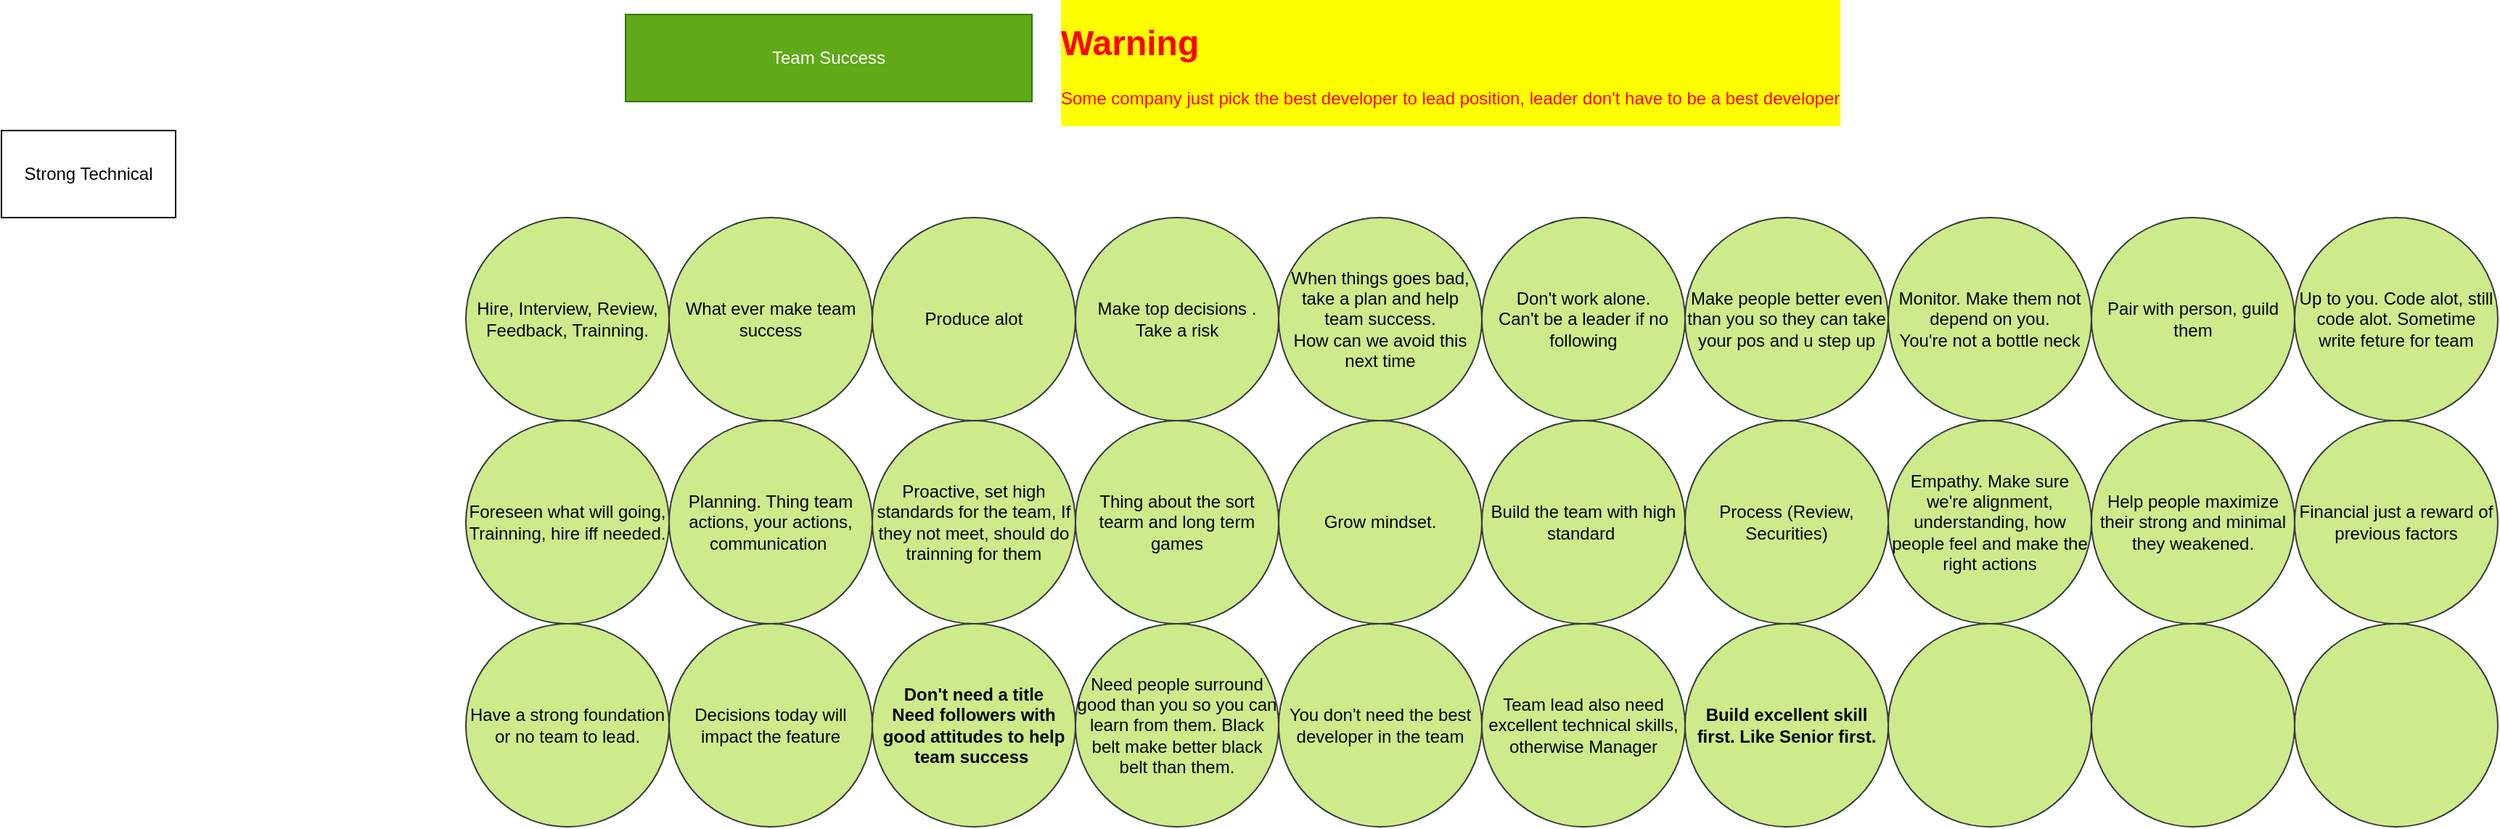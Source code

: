 <mxfile version="22.1.9" type="github">
  <diagram name="Page-1" id="Gr23uI03_NgFq6jHIthI">
    <mxGraphModel dx="2295" dy="1333" grid="1" gridSize="10" guides="1" tooltips="1" connect="1" arrows="1" fold="1" page="1" pageScale="1" pageWidth="850" pageHeight="1100" math="0" shadow="0">
      <root>
        <mxCell id="0" />
        <mxCell id="1" parent="0" />
        <mxCell id="Baep_c4DBH1ZLhzf-aJX-1" value="Strong Technical" style="rounded=0;whiteSpace=wrap;html=1;" vertex="1" parent="1">
          <mxGeometry x="350" y="100" width="120" height="60" as="geometry" />
        </mxCell>
        <mxCell id="Baep_c4DBH1ZLhzf-aJX-2" value="Team Success" style="rounded=0;whiteSpace=wrap;html=1;fillColor=#60a917;strokeColor=#2D7600;fontColor=#ffffff;" vertex="1" parent="1">
          <mxGeometry x="780" y="20" width="280" height="60" as="geometry" />
        </mxCell>
        <mxCell id="Baep_c4DBH1ZLhzf-aJX-6" value="What ever make team success" style="ellipse;whiteSpace=wrap;html=1;cloneable=1;flipH=1;flipV=0;fillColor=#cdeb8b;strokeColor=#36393d;aspect=fixed;gradientColor=none;" vertex="1" parent="1">
          <mxGeometry x="810" y="160" width="140" height="140" as="geometry" />
        </mxCell>
        <mxCell id="Baep_c4DBH1ZLhzf-aJX-7" value="Up to you. Code alot, still code alot. Sometime write feture for team" style="ellipse;whiteSpace=wrap;html=1;cloneable=1;flipH=1;flipV=0;fillColor=#cdeb8b;strokeColor=#36393d;aspect=fixed;gradientColor=none;" vertex="1" parent="1">
          <mxGeometry x="1930" y="160" width="140" height="140" as="geometry" />
        </mxCell>
        <mxCell id="Baep_c4DBH1ZLhzf-aJX-8" value="Pair with person, guild them" style="ellipse;whiteSpace=wrap;html=1;cloneable=1;flipH=1;flipV=0;fillColor=#cdeb8b;strokeColor=#36393d;aspect=fixed;gradientColor=none;" vertex="1" parent="1">
          <mxGeometry x="1790" y="160" width="140" height="140" as="geometry" />
        </mxCell>
        <mxCell id="Baep_c4DBH1ZLhzf-aJX-9" value="Monitor. Make them not depend on you.&lt;br&gt;You&#39;re not a bottle neck" style="ellipse;whiteSpace=wrap;html=1;cloneable=1;flipH=1;flipV=0;fillColor=#cdeb8b;strokeColor=#36393d;aspect=fixed;gradientColor=none;" vertex="1" parent="1">
          <mxGeometry x="1650" y="160" width="140" height="140" as="geometry" />
        </mxCell>
        <mxCell id="Baep_c4DBH1ZLhzf-aJX-10" value="Make people better even than you so they can take your pos and u step up" style="ellipse;whiteSpace=wrap;html=1;cloneable=1;flipH=1;flipV=0;fillColor=#cdeb8b;strokeColor=#36393d;aspect=fixed;gradientColor=none;" vertex="1" parent="1">
          <mxGeometry x="1510" y="160" width="140" height="140" as="geometry" />
        </mxCell>
        <mxCell id="Baep_c4DBH1ZLhzf-aJX-11" value="Produce alot" style="ellipse;whiteSpace=wrap;html=1;cloneable=1;flipH=1;flipV=0;fillColor=#cdeb8b;strokeColor=#36393d;aspect=fixed;gradientColor=none;" vertex="1" parent="1">
          <mxGeometry x="950" y="160" width="140" height="140" as="geometry" />
        </mxCell>
        <mxCell id="Baep_c4DBH1ZLhzf-aJX-12" value="Don&#39;t work alone.&lt;br&gt;Can&#39;t be a leader if no following" style="ellipse;whiteSpace=wrap;html=1;cloneable=1;flipH=1;flipV=0;fillColor=#cdeb8b;strokeColor=#36393d;aspect=fixed;gradientColor=none;" vertex="1" parent="1">
          <mxGeometry x="1370" y="160" width="140" height="140" as="geometry" />
        </mxCell>
        <mxCell id="Baep_c4DBH1ZLhzf-aJX-13" value="Make top decisions .&lt;br&gt;Take a risk" style="ellipse;whiteSpace=wrap;html=1;cloneable=1;flipH=1;flipV=0;fillColor=#cdeb8b;strokeColor=#36393d;aspect=fixed;gradientColor=none;" vertex="1" parent="1">
          <mxGeometry x="1090" y="160" width="140" height="140" as="geometry" />
        </mxCell>
        <mxCell id="Baep_c4DBH1ZLhzf-aJX-14" value="When things goes bad, take a plan and help team success.&lt;br&gt;How can we avoid this next time" style="ellipse;whiteSpace=wrap;html=1;cloneable=1;flipH=1;flipV=0;fillColor=#cdeb8b;strokeColor=#36393d;aspect=fixed;gradientColor=none;" vertex="1" parent="1">
          <mxGeometry x="1230" y="160" width="140" height="140" as="geometry" />
        </mxCell>
        <mxCell id="Baep_c4DBH1ZLhzf-aJX-15" value="Hire, Interview, Review, Feedback, Trainning." style="ellipse;whiteSpace=wrap;html=1;cloneable=1;flipH=1;flipV=0;fillColor=#cdeb8b;strokeColor=#36393d;aspect=fixed;gradientColor=none;" vertex="1" parent="1">
          <mxGeometry x="670" y="160" width="140" height="140" as="geometry" />
        </mxCell>
        <mxCell id="Baep_c4DBH1ZLhzf-aJX-16" value="Planning. Thing team actions, your actions, communication&amp;nbsp;" style="ellipse;whiteSpace=wrap;html=1;cloneable=1;flipH=1;flipV=0;fillColor=#cdeb8b;strokeColor=#36393d;aspect=fixed;gradientColor=none;" vertex="1" parent="1">
          <mxGeometry x="810" y="300" width="140" height="140" as="geometry" />
        </mxCell>
        <mxCell id="Baep_c4DBH1ZLhzf-aJX-17" value="Financial just a reward of previous factors" style="ellipse;whiteSpace=wrap;html=1;cloneable=1;flipH=1;flipV=0;fillColor=#cdeb8b;strokeColor=#36393d;aspect=fixed;gradientColor=none;" vertex="1" parent="1">
          <mxGeometry x="1930" y="300" width="140" height="140" as="geometry" />
        </mxCell>
        <mxCell id="Baep_c4DBH1ZLhzf-aJX-18" value="Help people maximize their strong and minimal they weakened.&lt;br&gt;" style="ellipse;whiteSpace=wrap;html=1;cloneable=1;flipH=1;flipV=0;fillColor=#cdeb8b;strokeColor=#36393d;aspect=fixed;gradientColor=none;" vertex="1" parent="1">
          <mxGeometry x="1790" y="300" width="140" height="140" as="geometry" />
        </mxCell>
        <mxCell id="Baep_c4DBH1ZLhzf-aJX-19" value="Empathy. Make sure we&#39;re alignment, understanding, how people feel and make the right actions" style="ellipse;whiteSpace=wrap;html=1;cloneable=1;flipH=1;flipV=0;fillColor=#cdeb8b;strokeColor=#36393d;aspect=fixed;gradientColor=none;" vertex="1" parent="1">
          <mxGeometry x="1650" y="300" width="140" height="140" as="geometry" />
        </mxCell>
        <mxCell id="Baep_c4DBH1ZLhzf-aJX-20" value="Process (Review, Securities)" style="ellipse;whiteSpace=wrap;html=1;cloneable=1;flipH=1;flipV=0;fillColor=#cdeb8b;strokeColor=#36393d;aspect=fixed;gradientColor=none;" vertex="1" parent="1">
          <mxGeometry x="1510" y="300" width="140" height="140" as="geometry" />
        </mxCell>
        <mxCell id="Baep_c4DBH1ZLhzf-aJX-21" value="Proactive, set high standards for the team, If they not meet, should do trainning for them" style="ellipse;whiteSpace=wrap;html=1;cloneable=1;flipH=1;flipV=0;fillColor=#cdeb8b;strokeColor=#36393d;aspect=fixed;gradientColor=none;" vertex="1" parent="1">
          <mxGeometry x="950" y="300" width="140" height="140" as="geometry" />
        </mxCell>
        <mxCell id="Baep_c4DBH1ZLhzf-aJX-22" value="Build the team with high standard&amp;nbsp;" style="ellipse;whiteSpace=wrap;html=1;cloneable=1;flipH=1;flipV=0;fillColor=#cdeb8b;strokeColor=#36393d;aspect=fixed;gradientColor=none;" vertex="1" parent="1">
          <mxGeometry x="1370" y="300" width="140" height="140" as="geometry" />
        </mxCell>
        <mxCell id="Baep_c4DBH1ZLhzf-aJX-23" value="Thing about the sort tearm and long term games" style="ellipse;whiteSpace=wrap;html=1;cloneable=1;flipH=1;flipV=0;fillColor=#cdeb8b;strokeColor=#36393d;aspect=fixed;gradientColor=none;" vertex="1" parent="1">
          <mxGeometry x="1090" y="300" width="140" height="140" as="geometry" />
        </mxCell>
        <mxCell id="Baep_c4DBH1ZLhzf-aJX-24" value="Grow mindset." style="ellipse;whiteSpace=wrap;html=1;cloneable=1;flipH=1;flipV=0;fillColor=#cdeb8b;strokeColor=#36393d;aspect=fixed;gradientColor=none;" vertex="1" parent="1">
          <mxGeometry x="1230" y="300" width="140" height="140" as="geometry" />
        </mxCell>
        <mxCell id="Baep_c4DBH1ZLhzf-aJX-25" value="Foreseen what will going, Trainning, hire iff needed." style="ellipse;whiteSpace=wrap;html=1;cloneable=1;flipH=1;flipV=0;fillColor=#cdeb8b;strokeColor=#36393d;aspect=fixed;gradientColor=none;" vertex="1" parent="1">
          <mxGeometry x="670" y="300" width="140" height="140" as="geometry" />
        </mxCell>
        <mxCell id="Baep_c4DBH1ZLhzf-aJX-26" value="&lt;h1&gt;&lt;font&gt;Warning&lt;/font&gt;&lt;/h1&gt;&lt;p&gt;&lt;font&gt;Some company just pick the best developer to lead position, leader don&#39;t have to be a best developer&lt;/font&gt;&lt;/p&gt;" style="text;html=1;strokeColor=none;fillColor=none;spacing=5;spacingTop=-20;whiteSpace=wrap;overflow=hidden;rounded=0;fontColor=#FF0000;labelBackgroundColor=#FFFF00;" vertex="1" parent="1">
          <mxGeometry x="1075" y="20" width="715" height="120" as="geometry" />
        </mxCell>
        <mxCell id="Baep_c4DBH1ZLhzf-aJX-27" value="Decisions today will impact the feature" style="ellipse;whiteSpace=wrap;html=1;cloneable=1;flipH=1;flipV=0;fillColor=#cdeb8b;strokeColor=#36393d;aspect=fixed;gradientColor=none;" vertex="1" parent="1">
          <mxGeometry x="810" y="440" width="140" height="140" as="geometry" />
        </mxCell>
        <mxCell id="Baep_c4DBH1ZLhzf-aJX-28" value="" style="ellipse;whiteSpace=wrap;html=1;cloneable=1;flipH=1;flipV=0;fillColor=#cdeb8b;strokeColor=#36393d;aspect=fixed;gradientColor=none;" vertex="1" parent="1">
          <mxGeometry x="1930" y="440" width="140" height="140" as="geometry" />
        </mxCell>
        <mxCell id="Baep_c4DBH1ZLhzf-aJX-29" value="" style="ellipse;whiteSpace=wrap;html=1;cloneable=1;flipH=1;flipV=0;fillColor=#cdeb8b;strokeColor=#36393d;aspect=fixed;gradientColor=none;" vertex="1" parent="1">
          <mxGeometry x="1790" y="440" width="140" height="140" as="geometry" />
        </mxCell>
        <mxCell id="Baep_c4DBH1ZLhzf-aJX-30" value="" style="ellipse;whiteSpace=wrap;html=1;cloneable=1;flipH=1;flipV=0;fillColor=#cdeb8b;strokeColor=#36393d;aspect=fixed;gradientColor=none;" vertex="1" parent="1">
          <mxGeometry x="1650" y="440" width="140" height="140" as="geometry" />
        </mxCell>
        <mxCell id="Baep_c4DBH1ZLhzf-aJX-31" value="&lt;b&gt;Build excellent skill first. Like Senior first.&lt;/b&gt;" style="ellipse;whiteSpace=wrap;html=1;cloneable=1;flipH=1;flipV=0;fillColor=#cdeb8b;strokeColor=#36393d;aspect=fixed;gradientColor=none;" vertex="1" parent="1">
          <mxGeometry x="1510" y="440" width="140" height="140" as="geometry" />
        </mxCell>
        <mxCell id="Baep_c4DBH1ZLhzf-aJX-32" value="&lt;b&gt;Don&#39;t need a title&lt;br&gt;Need followers with good attitudes to help team success&amp;nbsp;&lt;/b&gt;" style="ellipse;whiteSpace=wrap;html=1;cloneable=1;flipH=1;flipV=0;fillColor=#cdeb8b;strokeColor=#36393d;aspect=fixed;gradientColor=none;" vertex="1" parent="1">
          <mxGeometry x="950" y="440" width="140" height="140" as="geometry" />
        </mxCell>
        <mxCell id="Baep_c4DBH1ZLhzf-aJX-33" value="Team lead also need excellent technical skills, otherwise Manager" style="ellipse;whiteSpace=wrap;html=1;cloneable=1;flipH=1;flipV=0;fillColor=#cdeb8b;strokeColor=#36393d;aspect=fixed;gradientColor=none;" vertex="1" parent="1">
          <mxGeometry x="1370" y="440" width="140" height="140" as="geometry" />
        </mxCell>
        <mxCell id="Baep_c4DBH1ZLhzf-aJX-34" value="Need people surround good than you so you can learn from them. Black belt make better black belt than them." style="ellipse;whiteSpace=wrap;html=1;cloneable=1;flipH=1;flipV=0;fillColor=#cdeb8b;strokeColor=#36393d;aspect=fixed;gradientColor=none;" vertex="1" parent="1">
          <mxGeometry x="1090" y="440" width="140" height="140" as="geometry" />
        </mxCell>
        <mxCell id="Baep_c4DBH1ZLhzf-aJX-35" value="You don&#39;t need the best developer in the team" style="ellipse;whiteSpace=wrap;html=1;cloneable=1;flipH=1;flipV=0;fillColor=#cdeb8b;strokeColor=#36393d;aspect=fixed;gradientColor=none;" vertex="1" parent="1">
          <mxGeometry x="1230" y="440" width="140" height="140" as="geometry" />
        </mxCell>
        <mxCell id="Baep_c4DBH1ZLhzf-aJX-36" value="Have a strong foundation&lt;br&gt;or no team to lead.&lt;br&gt;" style="ellipse;whiteSpace=wrap;html=1;cloneable=1;flipH=1;flipV=0;fillColor=#cdeb8b;strokeColor=#36393d;aspect=fixed;gradientColor=none;" vertex="1" parent="1">
          <mxGeometry x="670" y="440" width="140" height="140" as="geometry" />
        </mxCell>
      </root>
    </mxGraphModel>
  </diagram>
</mxfile>
